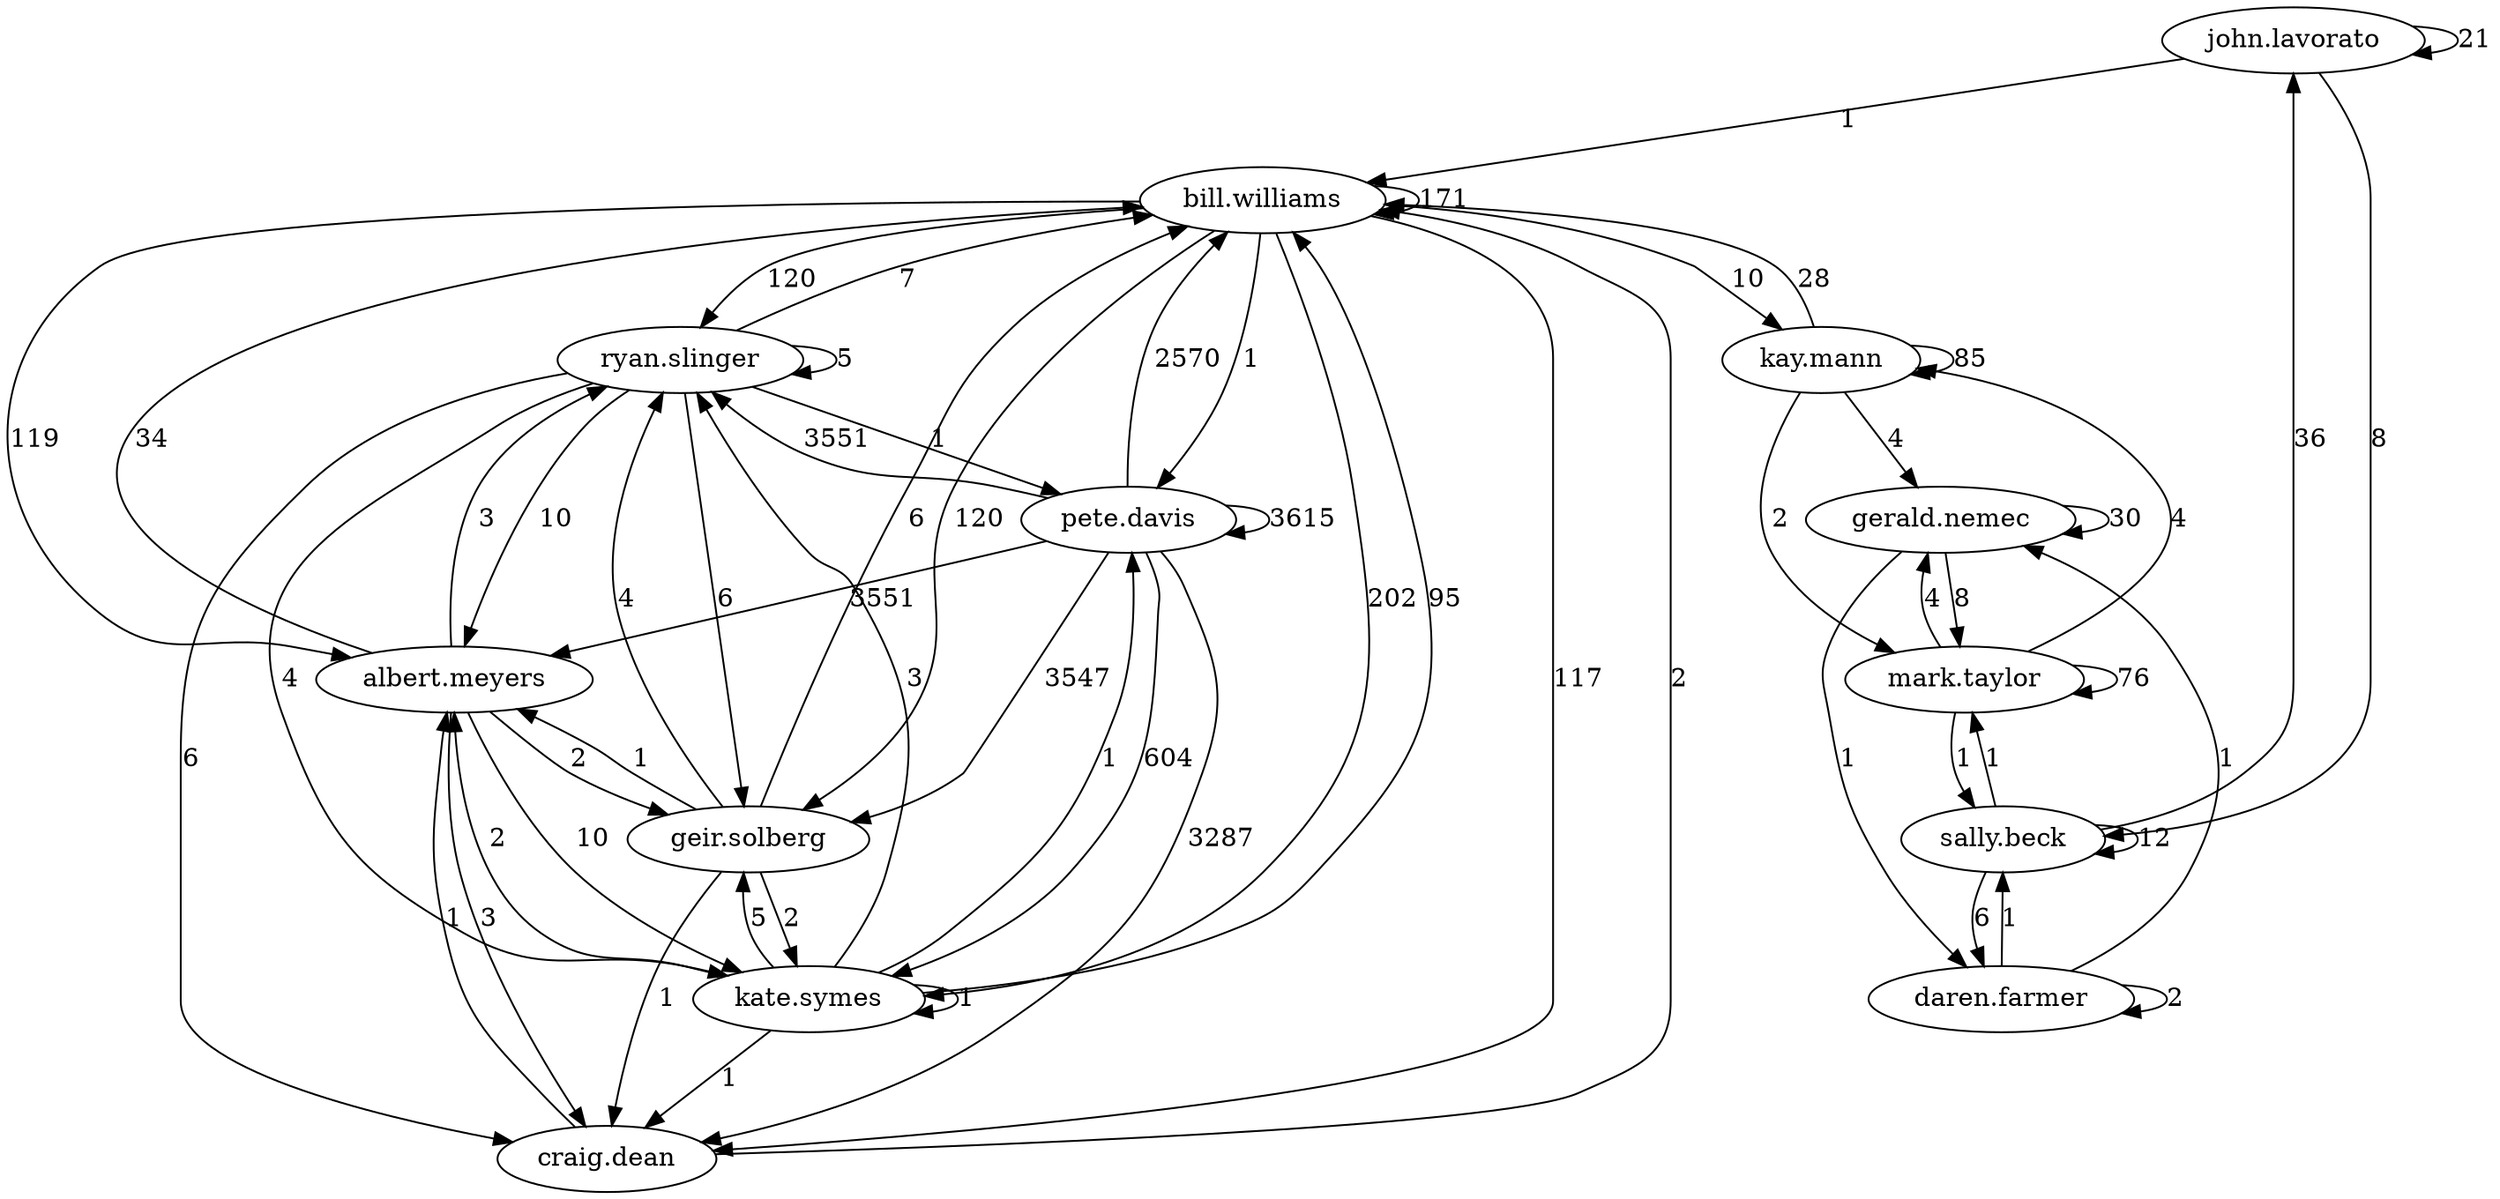 digraph G { 
  "john.lavorato" -> "john.lavorato" [label = "21"]; 
  "kay.mann" -> "bill.williams" [label = "28"]; 
  "ryan.slinger" -> "bill.williams" [label = "7"]; 
  "kate.symes" -> "craig.dean" [label = "1"]; 
  "geir.solberg" -> "albert.meyers" [label = "1"]; 
  "mark.taylor" -> "mark.taylor" [label = "76"]; 
  "albert.meyers" -> "craig.dean" [label = "3"]; 
  "craig.dean" -> "albert.meyers" [label = "1"]; 
  "bill.williams" -> "geir.solberg" [label = "120"]; 
  "sally.beck" -> "john.lavorato" [label = "36"]; 
  "ryan.slinger" -> "albert.meyers" [label = "10"]; 
  "mark.taylor" -> "kay.mann" [label = "4"]; 
  "ryan.slinger" -> "craig.dean" [label = "6"]; 
  "pete.davis" -> "craig.dean" [label = "3287"]; 
  "bill.williams" -> "kate.symes" [label = "202"]; 
  "geir.solberg" -> "ryan.slinger" [label = "4"]; 
  "john.lavorato" -> "bill.williams" [label = "1"]; 
  "pete.davis" -> "albert.meyers" [label = "3551"]; 
  "sally.beck" -> "daren.farmer" [label = "6"]; 
  "kay.mann" -> "gerald.nemec" [label = "4"]; 
  "ryan.slinger" -> "kate.symes" [label = "4"]; 
  "albert.meyers" -> "ryan.slinger" [label = "3"]; 
  "albert.meyers" -> "geir.solberg" [label = "2"]; 
  "john.lavorato" -> "sally.beck" [label = "8"]; 
  "kate.symes" -> "bill.williams" [label = "95"]; 
  "pete.davis" -> "bill.williams" [label = "2570"]; 
  "gerald.nemec" -> "daren.farmer" [label = "1"]; 
  "daren.farmer" -> "daren.farmer" [label = "2"]; 
  "kate.symes" -> "kate.symes" [label = "1"]; 
  "geir.solberg" -> "craig.dean" [label = "1"]; 
  "pete.davis" -> "pete.davis" [label = "3615"]; 
  "bill.williams" -> "kay.mann" [label = "10"]; 
  "kate.symes" -> "pete.davis" [label = "1"]; 
  "kay.mann" -> "mark.taylor" [label = "2"]; 
  "pete.davis" -> "kate.symes" [label = "604"]; 
  "kate.symes" -> "albert.meyers" [label = "2"]; 
  "ryan.slinger" -> "pete.davis" [label = "1"]; 
  "bill.williams" -> "ryan.slinger" [label = "120"]; 
  "daren.farmer" -> "sally.beck" [label = "1"]; 
  "albert.meyers" -> "kate.symes" [label = "10"]; 
  "mark.taylor" -> "gerald.nemec" [label = "4"]; 
  "pete.davis" -> "geir.solberg" [label = "3547"]; 
  "geir.solberg" -> "kate.symes" [label = "2"]; 
  "sally.beck" -> "mark.taylor" [label = "1"]; 
  "craig.dean" -> "bill.williams" [label = "2"]; 
  "mark.taylor" -> "sally.beck" [label = "1"]; 
  "daren.farmer" -> "gerald.nemec" [label = "1"]; 
  "kay.mann" -> "kay.mann" [label = "85"]; 
  "bill.williams" -> "craig.dean" [label = "117"]; 
  "bill.williams" -> "pete.davis" [label = "1"]; 
  "gerald.nemec" -> "gerald.nemec" [label = "30"]; 
  "ryan.slinger" -> "ryan.slinger" [label = "5"]; 
  "ryan.slinger" -> "geir.solberg" [label = "6"]; 
  "sally.beck" -> "sally.beck" [label = "12"]; 
  "bill.williams" -> "albert.meyers" [label = "119"]; 
  "geir.solberg" -> "bill.williams" [label = "6"]; 
  "kate.symes" -> "ryan.slinger" [label = "3"]; 
  "albert.meyers" -> "bill.williams" [label = "34"]; 
  "gerald.nemec" -> "mark.taylor" [label = "8"]; 
  "bill.williams" -> "bill.williams" [label = "171"]; 
  "pete.davis" -> "ryan.slinger" [label = "3551"]; 
  "kate.symes" -> "geir.solberg" [label = "5"]; 
}
